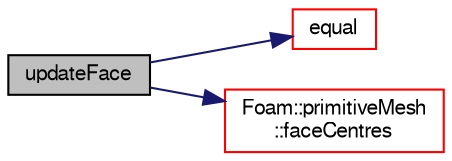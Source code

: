 digraph "updateFace"
{
  bgcolor="transparent";
  edge [fontname="FreeSans",fontsize="10",labelfontname="FreeSans",labelfontsize="10"];
  node [fontname="FreeSans",fontsize="10",shape=record];
  rankdir="LR";
  Node731 [label="updateFace",height=0.2,width=0.4,color="black", fillcolor="grey75", style="filled", fontcolor="black"];
  Node731 -> Node732 [color="midnightblue",fontsize="10",style="solid",fontname="FreeSans"];
  Node732 [label="equal",height=0.2,width=0.4,color="red",URL="$a21686.html#aee2f8964c0ed4d11541bf44a1cfae332",tooltip="Same (like operator==) "];
  Node731 -> Node795 [color="midnightblue",fontsize="10",style="solid",fontname="FreeSans"];
  Node795 [label="Foam::primitiveMesh\l::faceCentres",height=0.2,width=0.4,color="red",URL="$a27530.html#a3319847c9ee813a5398d011b08de25a4"];
}

